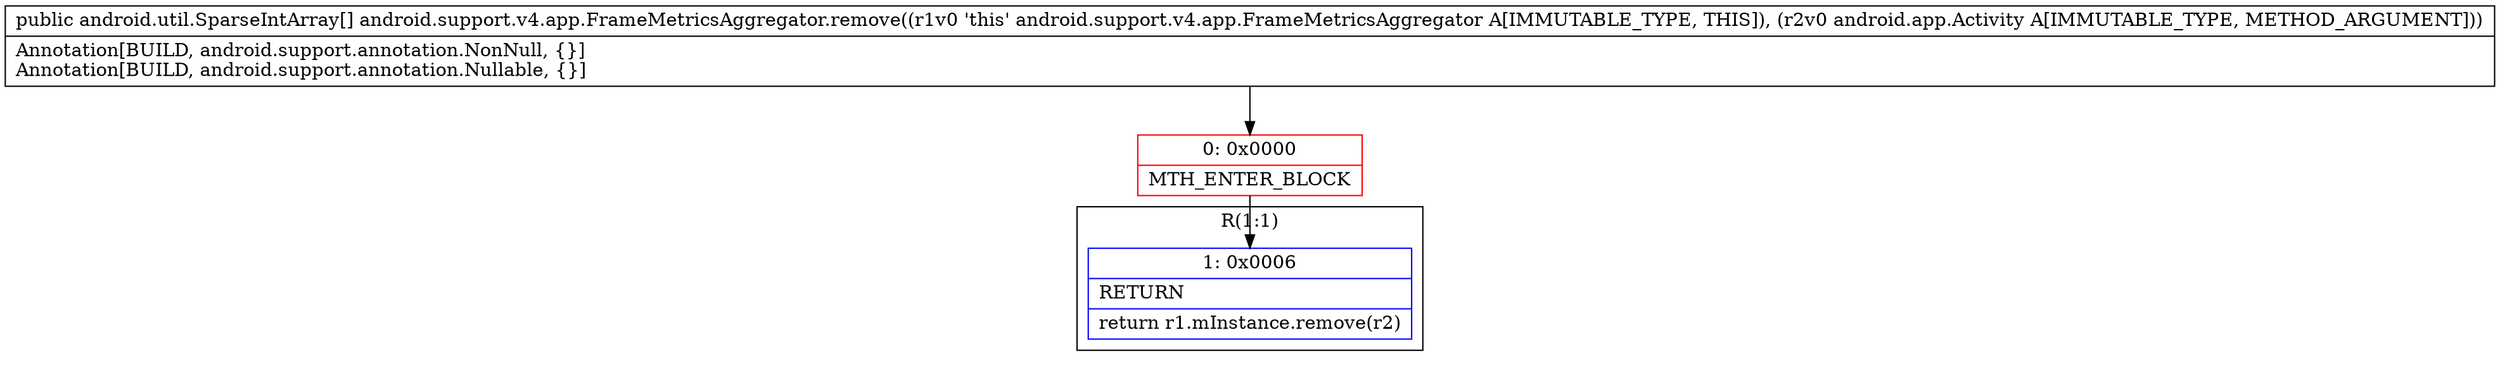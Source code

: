 digraph "CFG forandroid.support.v4.app.FrameMetricsAggregator.remove(Landroid\/app\/Activity;)[Landroid\/util\/SparseIntArray;" {
subgraph cluster_Region_1806320527 {
label = "R(1:1)";
node [shape=record,color=blue];
Node_1 [shape=record,label="{1\:\ 0x0006|RETURN\l|return r1.mInstance.remove(r2)\l}"];
}
Node_0 [shape=record,color=red,label="{0\:\ 0x0000|MTH_ENTER_BLOCK\l}"];
MethodNode[shape=record,label="{public android.util.SparseIntArray[] android.support.v4.app.FrameMetricsAggregator.remove((r1v0 'this' android.support.v4.app.FrameMetricsAggregator A[IMMUTABLE_TYPE, THIS]), (r2v0 android.app.Activity A[IMMUTABLE_TYPE, METHOD_ARGUMENT]))  | Annotation[BUILD, android.support.annotation.NonNull, \{\}]\lAnnotation[BUILD, android.support.annotation.Nullable, \{\}]\l}"];
MethodNode -> Node_0;
Node_0 -> Node_1;
}

